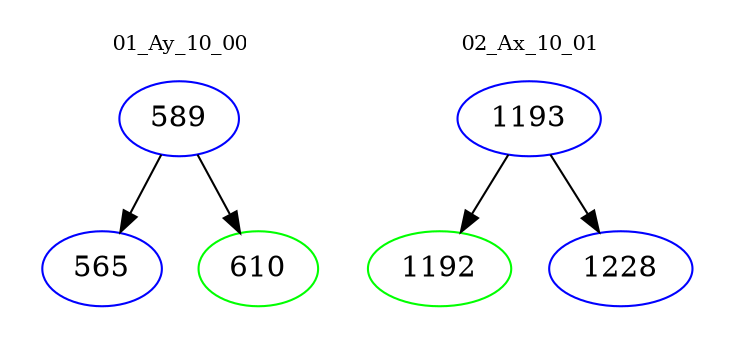 digraph{
subgraph cluster_0 {
color = white
label = "01_Ay_10_00";
fontsize=10;
T0_589 [label="589", color="blue"]
T0_589 -> T0_565 [color="black"]
T0_565 [label="565", color="blue"]
T0_589 -> T0_610 [color="black"]
T0_610 [label="610", color="green"]
}
subgraph cluster_1 {
color = white
label = "02_Ax_10_01";
fontsize=10;
T1_1193 [label="1193", color="blue"]
T1_1193 -> T1_1192 [color="black"]
T1_1192 [label="1192", color="green"]
T1_1193 -> T1_1228 [color="black"]
T1_1228 [label="1228", color="blue"]
}
}
